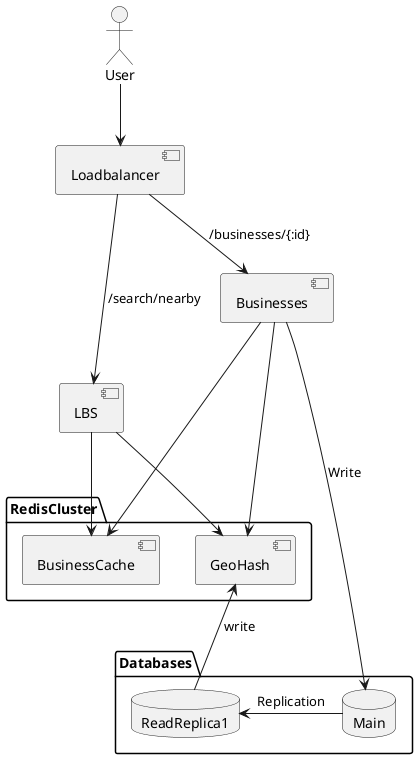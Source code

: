 @startuml
actor User
component Loadbalancer
component LBS
component Businesses
package Databases{
database Main
database ReadReplica1
}
package RedisCluster {
component GeoHash
component BusinessCache
}

User -down-> Loadbalancer
Loadbalancer -down-> Businesses : /businesses/{:id}
Loadbalancer -down-> LBS : /search/nearby
LBS -down-> BusinessCache
LBS -down-> GeoHash
Businesses -down-> Main : Write

Main -left-> ReadReplica1 : Replication

ReadReplica1 -up-> GeoHash : write
Businesses --> GeoHash
Businesses ---> BusinessCache

@enduml